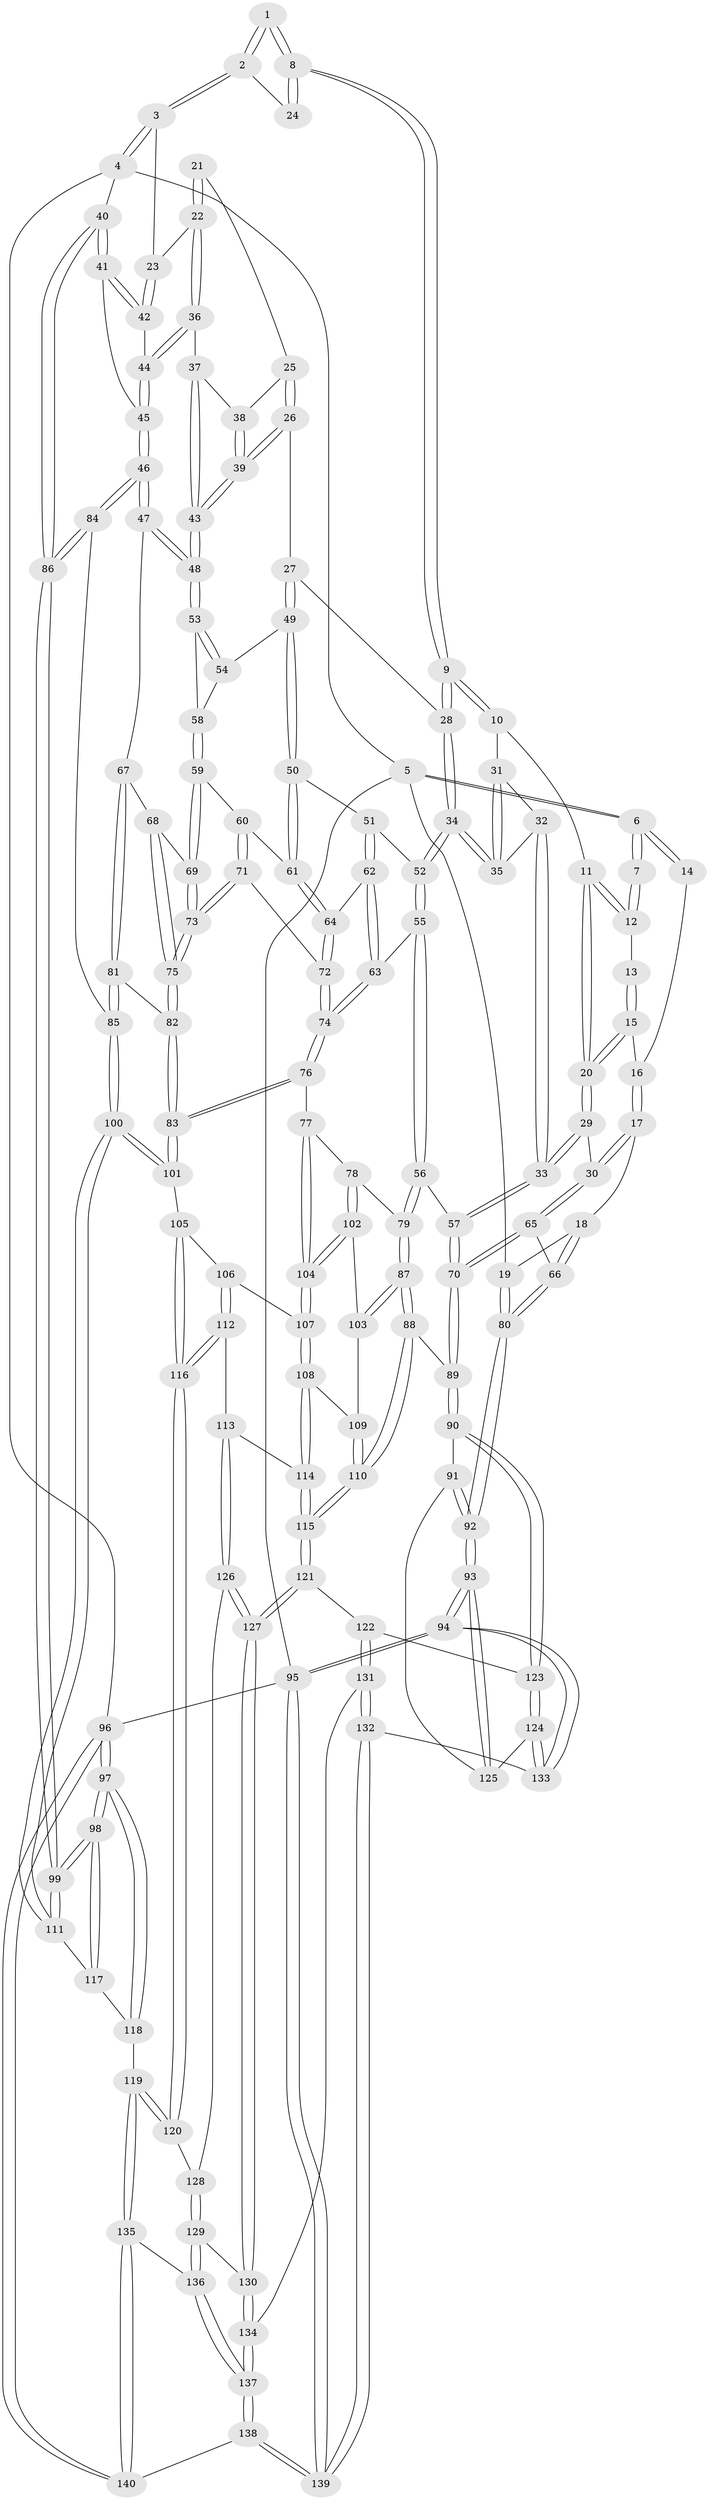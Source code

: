 // coarse degree distribution, {4: 0.38823529411764707, 5: 0.35294117647058826, 6: 0.058823529411764705, 2: 0.058823529411764705, 3: 0.12941176470588237, 7: 0.011764705882352941}
// Generated by graph-tools (version 1.1) at 2025/24/03/03/25 07:24:34]
// undirected, 140 vertices, 347 edges
graph export_dot {
graph [start="1"]
  node [color=gray90,style=filled];
  1 [pos="+0.5669908451139641+0"];
  2 [pos="+0.9885312668973245+0"];
  3 [pos="+1+0"];
  4 [pos="+1+0"];
  5 [pos="+0+0"];
  6 [pos="+0+0"];
  7 [pos="+0.41936222795792716+0"];
  8 [pos="+0.597511558445666+0.11096449330597578"];
  9 [pos="+0.5780998671233508+0.12513382489884398"];
  10 [pos="+0.43784238270253345+0.06936383572601232"];
  11 [pos="+0.43371351326930363+0.06398087802421426"];
  12 [pos="+0.4220459404684301+0.02837891703357761"];
  13 [pos="+0.2522254904389467+0.07543727004422017"];
  14 [pos="+0.1520217909477524+0.021424149204400694"];
  15 [pos="+0.2631811540084312+0.1534773556723058"];
  16 [pos="+0.17215815583970323+0.12040847685335454"];
  17 [pos="+0.15298181284042406+0.2590398211228796"];
  18 [pos="+0.06139413165901295+0.24551800967076826"];
  19 [pos="+0+0.13709905914867596"];
  20 [pos="+0.27782173279508193+0.18532649004188492"];
  21 [pos="+0.7339774304360402+0.10375650574344664"];
  22 [pos="+0.8182569591736959+0.2218380446332983"];
  23 [pos="+0.8613903904586181+0.20808571532999204"];
  24 [pos="+0.7290841307319289+0.04868498737376192"];
  25 [pos="+0.7130755887803981+0.19026180014681296"];
  26 [pos="+0.6513787622186737+0.2262450467256934"];
  27 [pos="+0.6438443260310682+0.22642293169584296"];
  28 [pos="+0.5863866314932406+0.16772721690114958"];
  29 [pos="+0.25697112335339195+0.2713660482464521"];
  30 [pos="+0.15681823765637068+0.26105137927051764"];
  31 [pos="+0.4345387949063589+0.11138998439122194"];
  32 [pos="+0.3849401715939712+0.22093933661972082"];
  33 [pos="+0.28882324590421393+0.29929855973670383"];
  34 [pos="+0.49653848155437225+0.28505081032400786"];
  35 [pos="+0.48540680505202816+0.2686640221165384"];
  36 [pos="+0.81739438364757+0.2225450024064802"];
  37 [pos="+0.7997169552874012+0.22980111156927263"];
  38 [pos="+0.7291889301653482+0.20236128285413377"];
  39 [pos="+0.726169831145632+0.28193476028804243"];
  40 [pos="+1+0.3449137323743015"];
  41 [pos="+0.961744100667136+0.3415326070408045"];
  42 [pos="+0.8802812256052182+0.23663582799184293"];
  43 [pos="+0.7408814428284426+0.29834697125310866"];
  44 [pos="+0.827233046798838+0.3278898546681711"];
  45 [pos="+0.8256964210260768+0.41213931322950204"];
  46 [pos="+0.8191635309720587+0.41747604022914236"];
  47 [pos="+0.789512634293812+0.4110945077761635"];
  48 [pos="+0.7397392402994958+0.3297378319632074"];
  49 [pos="+0.6250313282713122+0.28819617110128914"];
  50 [pos="+0.5872708387264792+0.31292227008241036"];
  51 [pos="+0.5345538830442527+0.31047887453366385"];
  52 [pos="+0.4965317758516166+0.2867851101580452"];
  53 [pos="+0.729475347706371+0.3295316768795205"];
  54 [pos="+0.6424067015420072+0.30258131551924367"];
  55 [pos="+0.3784856905215729+0.3811465892069512"];
  56 [pos="+0.3406587089831215+0.3900240421066141"];
  57 [pos="+0.336076037536752+0.38703136024469836"];
  58 [pos="+0.654049365947811+0.3590082374761545"];
  59 [pos="+0.63075203330269+0.3954640147644288"];
  60 [pos="+0.6237747525868474+0.39600134692247796"];
  61 [pos="+0.622492214039654+0.39568336325315606"];
  62 [pos="+0.544046357284595+0.39867003934188716"];
  63 [pos="+0.47649154987983566+0.4217081215222726"];
  64 [pos="+0.5722291073751024+0.4161362262258709"];
  65 [pos="+0.12947918848814546+0.4454428502892805"];
  66 [pos="+0.07871637299553946+0.45354434454471493"];
  67 [pos="+0.7511240183136109+0.4296241077925198"];
  68 [pos="+0.7287898610000962+0.42964859796147326"];
  69 [pos="+0.6720429651572564+0.41357937975853176"];
  70 [pos="+0.17561486793042294+0.46486850816379094"];
  71 [pos="+0.6270770296549355+0.48488965407529155"];
  72 [pos="+0.5657841750478725+0.4726749606142352"];
  73 [pos="+0.627186776189602+0.48497218194639047"];
  74 [pos="+0.5262616274588253+0.5100407355271608"];
  75 [pos="+0.6352037597721694+0.4931958754258892"];
  76 [pos="+0.523996964669856+0.5188330131970192"];
  77 [pos="+0.48671206316203186+0.5482607815611099"];
  78 [pos="+0.3923015040580188+0.5255185425843799"];
  79 [pos="+0.3581363480458722+0.5041134206476403"];
  80 [pos="+0+0.5520756319678559"];
  81 [pos="+0.7110268299052369+0.5171799920913109"];
  82 [pos="+0.6487062281963876+0.5478669244456077"];
  83 [pos="+0.6334220884142779+0.5839288145709507"];
  84 [pos="+0.8728211485612364+0.5673353361602913"];
  85 [pos="+0.7901459982147073+0.6094450552051565"];
  86 [pos="+1+0.6916805083516185"];
  87 [pos="+0.292880682074291+0.5884935078482249"];
  88 [pos="+0.2659984005813462+0.6183201613614577"];
  89 [pos="+0.19849789879872146+0.6032338976532003"];
  90 [pos="+0.10621494124031199+0.6459033059597389"];
  91 [pos="+0.0950759197870319+0.6475682018628978"];
  92 [pos="+0+0.6311994811601951"];
  93 [pos="+0+0.8441213833305289"];
  94 [pos="+0+1"];
  95 [pos="+0+1"];
  96 [pos="+1+1"];
  97 [pos="+1+1"];
  98 [pos="+1+0.859971598183282"];
  99 [pos="+1+0.7401925752660334"];
  100 [pos="+0.7482672116335953+0.649743297495711"];
  101 [pos="+0.6380213126004127+0.6120185087940417"];
  102 [pos="+0.4083422520549078+0.6119989382217662"];
  103 [pos="+0.4033979834611891+0.6274930398480774"];
  104 [pos="+0.49693110207491914+0.6234100704894436"];
  105 [pos="+0.6037470162046031+0.6465388831009249"];
  106 [pos="+0.5111873449687219+0.6376995353546164"];
  107 [pos="+0.4993366602651892+0.6302252530514778"];
  108 [pos="+0.4462828703296914+0.6699011059702127"];
  109 [pos="+0.40300980698829475+0.6336257639800656"];
  110 [pos="+0.30732877602726627+0.7030528250193895"];
  111 [pos="+0.7530822843341568+0.7384271554125628"];
  112 [pos="+0.5112993756328834+0.7317854359725018"];
  113 [pos="+0.46500403327310225+0.7548075509193551"];
  114 [pos="+0.4264207987847237+0.7166401745445146"];
  115 [pos="+0.311356047675536+0.7203635663213875"];
  116 [pos="+0.6013675278805177+0.7524725193460515"];
  117 [pos="+0.722130779974461+0.7978468246694201"];
  118 [pos="+0.678659047667285+0.8510969312135988"];
  119 [pos="+0.6730087511110866+0.8538528347103721"];
  120 [pos="+0.6295935881567376+0.8039207424778065"];
  121 [pos="+0.30914030965737066+0.727428245132831"];
  122 [pos="+0.25246257231078145+0.8048376502972256"];
  123 [pos="+0.2449324337356953+0.8061093629952724"];
  124 [pos="+0.20207982549156378+0.8284440561380773"];
  125 [pos="+0.13867776813063765+0.7873012587319401"];
  126 [pos="+0.46414270608565333+0.7765637137729231"];
  127 [pos="+0.43491224117495003+0.8470552636706051"];
  128 [pos="+0.5282892465156098+0.8006211904317717"];
  129 [pos="+0.4740949646777005+0.8722909212855865"];
  130 [pos="+0.4357122891726687+0.8622258246344209"];
  131 [pos="+0.3181517297600082+0.8936892875632757"];
  132 [pos="+0.26891223253439117+0.974751003817955"];
  133 [pos="+0.16393418898646384+0.8787529213197551"];
  134 [pos="+0.3941381165101266+0.9035759055539394"];
  135 [pos="+0.6566167847597401+0.8872925367089832"];
  136 [pos="+0.561394758581019+0.9065600278108957"];
  137 [pos="+0.43693935301507936+1"];
  138 [pos="+0.41966308639213135+1"];
  139 [pos="+0.21385795562424112+1"];
  140 [pos="+0.7233026349689637+1"];
  1 -- 2;
  1 -- 2;
  1 -- 8;
  1 -- 8;
  2 -- 3;
  2 -- 3;
  2 -- 24;
  3 -- 4;
  3 -- 4;
  3 -- 23;
  4 -- 5;
  4 -- 40;
  4 -- 96;
  5 -- 6;
  5 -- 6;
  5 -- 19;
  5 -- 95;
  6 -- 7;
  6 -- 7;
  6 -- 14;
  6 -- 14;
  7 -- 12;
  7 -- 12;
  8 -- 9;
  8 -- 9;
  8 -- 24;
  8 -- 24;
  9 -- 10;
  9 -- 10;
  9 -- 28;
  9 -- 28;
  10 -- 11;
  10 -- 31;
  11 -- 12;
  11 -- 12;
  11 -- 20;
  11 -- 20;
  12 -- 13;
  13 -- 15;
  13 -- 15;
  14 -- 16;
  15 -- 16;
  15 -- 20;
  15 -- 20;
  16 -- 17;
  16 -- 17;
  17 -- 18;
  17 -- 30;
  17 -- 30;
  18 -- 19;
  18 -- 66;
  18 -- 66;
  19 -- 80;
  19 -- 80;
  20 -- 29;
  20 -- 29;
  21 -- 22;
  21 -- 22;
  21 -- 25;
  22 -- 23;
  22 -- 36;
  22 -- 36;
  23 -- 42;
  23 -- 42;
  25 -- 26;
  25 -- 26;
  25 -- 38;
  26 -- 27;
  26 -- 39;
  26 -- 39;
  27 -- 28;
  27 -- 49;
  27 -- 49;
  28 -- 34;
  28 -- 34;
  29 -- 30;
  29 -- 33;
  29 -- 33;
  30 -- 65;
  30 -- 65;
  31 -- 32;
  31 -- 35;
  31 -- 35;
  32 -- 33;
  32 -- 33;
  32 -- 35;
  33 -- 57;
  33 -- 57;
  34 -- 35;
  34 -- 35;
  34 -- 52;
  34 -- 52;
  36 -- 37;
  36 -- 44;
  36 -- 44;
  37 -- 38;
  37 -- 43;
  37 -- 43;
  38 -- 39;
  38 -- 39;
  39 -- 43;
  39 -- 43;
  40 -- 41;
  40 -- 41;
  40 -- 86;
  40 -- 86;
  41 -- 42;
  41 -- 42;
  41 -- 45;
  42 -- 44;
  43 -- 48;
  43 -- 48;
  44 -- 45;
  44 -- 45;
  45 -- 46;
  45 -- 46;
  46 -- 47;
  46 -- 47;
  46 -- 84;
  46 -- 84;
  47 -- 48;
  47 -- 48;
  47 -- 67;
  48 -- 53;
  48 -- 53;
  49 -- 50;
  49 -- 50;
  49 -- 54;
  50 -- 51;
  50 -- 61;
  50 -- 61;
  51 -- 52;
  51 -- 62;
  51 -- 62;
  52 -- 55;
  52 -- 55;
  53 -- 54;
  53 -- 54;
  53 -- 58;
  54 -- 58;
  55 -- 56;
  55 -- 56;
  55 -- 63;
  56 -- 57;
  56 -- 79;
  56 -- 79;
  57 -- 70;
  57 -- 70;
  58 -- 59;
  58 -- 59;
  59 -- 60;
  59 -- 69;
  59 -- 69;
  60 -- 61;
  60 -- 71;
  60 -- 71;
  61 -- 64;
  61 -- 64;
  62 -- 63;
  62 -- 63;
  62 -- 64;
  63 -- 74;
  63 -- 74;
  64 -- 72;
  64 -- 72;
  65 -- 66;
  65 -- 70;
  65 -- 70;
  66 -- 80;
  66 -- 80;
  67 -- 68;
  67 -- 81;
  67 -- 81;
  68 -- 69;
  68 -- 75;
  68 -- 75;
  69 -- 73;
  69 -- 73;
  70 -- 89;
  70 -- 89;
  71 -- 72;
  71 -- 73;
  71 -- 73;
  72 -- 74;
  72 -- 74;
  73 -- 75;
  73 -- 75;
  74 -- 76;
  74 -- 76;
  75 -- 82;
  75 -- 82;
  76 -- 77;
  76 -- 83;
  76 -- 83;
  77 -- 78;
  77 -- 104;
  77 -- 104;
  78 -- 79;
  78 -- 102;
  78 -- 102;
  79 -- 87;
  79 -- 87;
  80 -- 92;
  80 -- 92;
  81 -- 82;
  81 -- 85;
  81 -- 85;
  82 -- 83;
  82 -- 83;
  83 -- 101;
  83 -- 101;
  84 -- 85;
  84 -- 86;
  84 -- 86;
  85 -- 100;
  85 -- 100;
  86 -- 99;
  86 -- 99;
  87 -- 88;
  87 -- 88;
  87 -- 103;
  87 -- 103;
  88 -- 89;
  88 -- 110;
  88 -- 110;
  89 -- 90;
  89 -- 90;
  90 -- 91;
  90 -- 123;
  90 -- 123;
  91 -- 92;
  91 -- 92;
  91 -- 125;
  92 -- 93;
  92 -- 93;
  93 -- 94;
  93 -- 94;
  93 -- 125;
  93 -- 125;
  94 -- 95;
  94 -- 95;
  94 -- 133;
  94 -- 133;
  95 -- 139;
  95 -- 139;
  95 -- 96;
  96 -- 97;
  96 -- 97;
  96 -- 140;
  96 -- 140;
  97 -- 98;
  97 -- 98;
  97 -- 118;
  97 -- 118;
  98 -- 99;
  98 -- 99;
  98 -- 117;
  98 -- 117;
  99 -- 111;
  99 -- 111;
  100 -- 101;
  100 -- 101;
  100 -- 111;
  100 -- 111;
  101 -- 105;
  102 -- 103;
  102 -- 104;
  102 -- 104;
  103 -- 109;
  104 -- 107;
  104 -- 107;
  105 -- 106;
  105 -- 116;
  105 -- 116;
  106 -- 107;
  106 -- 112;
  106 -- 112;
  107 -- 108;
  107 -- 108;
  108 -- 109;
  108 -- 114;
  108 -- 114;
  109 -- 110;
  109 -- 110;
  110 -- 115;
  110 -- 115;
  111 -- 117;
  112 -- 113;
  112 -- 116;
  112 -- 116;
  113 -- 114;
  113 -- 126;
  113 -- 126;
  114 -- 115;
  114 -- 115;
  115 -- 121;
  115 -- 121;
  116 -- 120;
  116 -- 120;
  117 -- 118;
  118 -- 119;
  119 -- 120;
  119 -- 120;
  119 -- 135;
  119 -- 135;
  120 -- 128;
  121 -- 122;
  121 -- 127;
  121 -- 127;
  122 -- 123;
  122 -- 131;
  122 -- 131;
  123 -- 124;
  123 -- 124;
  124 -- 125;
  124 -- 133;
  124 -- 133;
  126 -- 127;
  126 -- 127;
  126 -- 128;
  127 -- 130;
  127 -- 130;
  128 -- 129;
  128 -- 129;
  129 -- 130;
  129 -- 136;
  129 -- 136;
  130 -- 134;
  130 -- 134;
  131 -- 132;
  131 -- 132;
  131 -- 134;
  132 -- 133;
  132 -- 139;
  132 -- 139;
  134 -- 137;
  134 -- 137;
  135 -- 136;
  135 -- 140;
  135 -- 140;
  136 -- 137;
  136 -- 137;
  137 -- 138;
  137 -- 138;
  138 -- 139;
  138 -- 139;
  138 -- 140;
}
